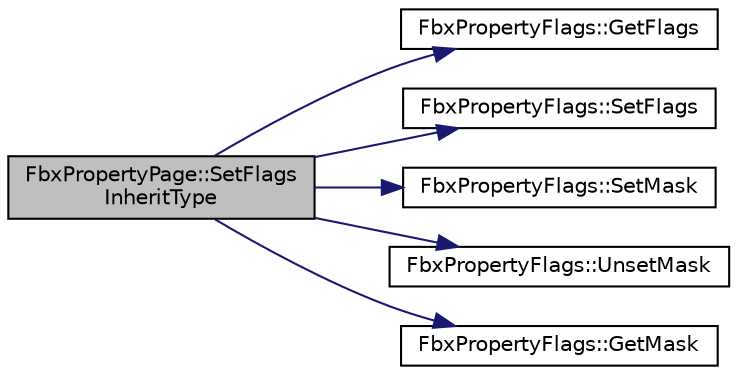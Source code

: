 digraph "FbxPropertyPage::SetFlagsInheritType"
{
  edge [fontname="Helvetica",fontsize="10",labelfontname="Helvetica",labelfontsize="10"];
  node [fontname="Helvetica",fontsize="10",shape=record];
  rankdir="LR";
  Node304 [label="FbxPropertyPage::SetFlags\lInheritType",height=0.2,width=0.4,color="black", fillcolor="grey75", style="filled", fontcolor="black"];
  Node304 -> Node305 [color="midnightblue",fontsize="10",style="solid",fontname="Helvetica"];
  Node305 [label="FbxPropertyFlags::GetFlags",height=0.2,width=0.4,color="black", fillcolor="white", style="filled",URL="$class_fbx_property_flags.html#aefc4769c28655bc2217756785bc83918"];
  Node304 -> Node306 [color="midnightblue",fontsize="10",style="solid",fontname="Helvetica"];
  Node306 [label="FbxPropertyFlags::SetFlags",height=0.2,width=0.4,color="black", fillcolor="white", style="filled",URL="$class_fbx_property_flags.html#ab5187f4e4f41cb15b59fed3f114036d8"];
  Node304 -> Node307 [color="midnightblue",fontsize="10",style="solid",fontname="Helvetica"];
  Node307 [label="FbxPropertyFlags::SetMask",height=0.2,width=0.4,color="black", fillcolor="white", style="filled",URL="$class_fbx_property_flags.html#a527b20839865439acfb1ea9e24a67a2e"];
  Node304 -> Node308 [color="midnightblue",fontsize="10",style="solid",fontname="Helvetica"];
  Node308 [label="FbxPropertyFlags::UnsetMask",height=0.2,width=0.4,color="black", fillcolor="white", style="filled",URL="$class_fbx_property_flags.html#a06121ae3c3792fc4db8f7f749ca15ff1"];
  Node304 -> Node309 [color="midnightblue",fontsize="10",style="solid",fontname="Helvetica"];
  Node309 [label="FbxPropertyFlags::GetMask",height=0.2,width=0.4,color="black", fillcolor="white", style="filled",URL="$class_fbx_property_flags.html#a041432d0cdbc9a1fd7c1b9b720cbf816"];
}
